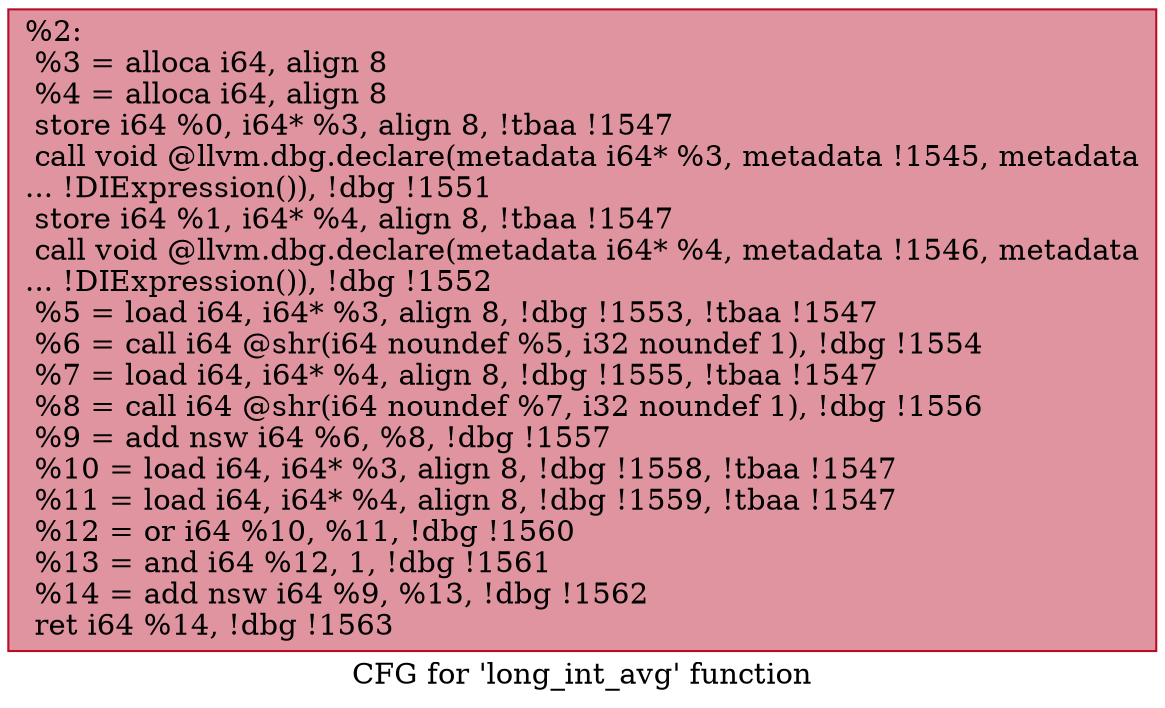 digraph "CFG for 'long_int_avg' function" {
	label="CFG for 'long_int_avg' function";

	Node0x10b3dd0 [shape=record,color="#b70d28ff", style=filled, fillcolor="#b70d2870",label="{%2:\l  %3 = alloca i64, align 8\l  %4 = alloca i64, align 8\l  store i64 %0, i64* %3, align 8, !tbaa !1547\l  call void @llvm.dbg.declare(metadata i64* %3, metadata !1545, metadata\l... !DIExpression()), !dbg !1551\l  store i64 %1, i64* %4, align 8, !tbaa !1547\l  call void @llvm.dbg.declare(metadata i64* %4, metadata !1546, metadata\l... !DIExpression()), !dbg !1552\l  %5 = load i64, i64* %3, align 8, !dbg !1553, !tbaa !1547\l  %6 = call i64 @shr(i64 noundef %5, i32 noundef 1), !dbg !1554\l  %7 = load i64, i64* %4, align 8, !dbg !1555, !tbaa !1547\l  %8 = call i64 @shr(i64 noundef %7, i32 noundef 1), !dbg !1556\l  %9 = add nsw i64 %6, %8, !dbg !1557\l  %10 = load i64, i64* %3, align 8, !dbg !1558, !tbaa !1547\l  %11 = load i64, i64* %4, align 8, !dbg !1559, !tbaa !1547\l  %12 = or i64 %10, %11, !dbg !1560\l  %13 = and i64 %12, 1, !dbg !1561\l  %14 = add nsw i64 %9, %13, !dbg !1562\l  ret i64 %14, !dbg !1563\l}"];
}
